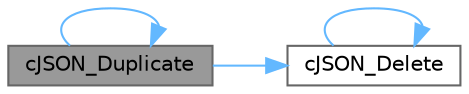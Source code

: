 digraph "cJSON_Duplicate"
{
 // LATEX_PDF_SIZE
  bgcolor="transparent";
  edge [fontname=Helvetica,fontsize=10,labelfontname=Helvetica,labelfontsize=10];
  node [fontname=Helvetica,fontsize=10,shape=box,height=0.2,width=0.4];
  rankdir="LR";
  Node1 [label="cJSON_Duplicate",height=0.2,width=0.4,color="gray40", fillcolor="grey60", style="filled", fontcolor="black",tooltip=" "];
  Node1 -> Node2 [color="steelblue1",style="solid"];
  Node2 [label="cJSON_Delete",height=0.2,width=0.4,color="grey40", fillcolor="white", style="filled",URL="$c_j_s_o_n_8c.html#ab18060251de70a2b55a18dec694f8f8a",tooltip=" "];
  Node2 -> Node2 [color="steelblue1",style="solid"];
  Node1 -> Node1 [color="steelblue1",style="solid"];
}
